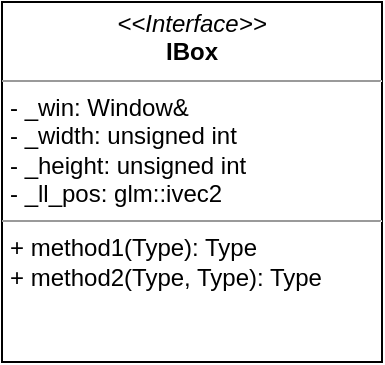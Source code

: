 <mxfile>
    <diagram id="V6q5KArzy4kLfXzIaWYd" name="Page-1">
        <mxGraphModel dx="853" dy="611" grid="1" gridSize="10" guides="1" tooltips="1" connect="1" arrows="1" fold="1" page="1" pageScale="1" pageWidth="3300" pageHeight="4681" math="0" shadow="0">
            <root>
                <mxCell id="0"/>
                <mxCell id="1" parent="0"/>
                <mxCell id="3" value="&lt;p style=&quot;margin:0px;margin-top:4px;text-align:center;&quot;&gt;&lt;i&gt;&amp;lt;&amp;lt;Interface&amp;gt;&amp;gt;&lt;/i&gt;&lt;br&gt;&lt;b&gt;IBox&lt;/b&gt;&lt;/p&gt;&lt;hr size=&quot;1&quot;&gt;&lt;p style=&quot;margin:0px;margin-left:4px;&quot;&gt;- _win: Window&amp;amp;&lt;/p&gt;&lt;p style=&quot;margin:0px;margin-left:4px;&quot;&gt;- _width: unsigned int&lt;/p&gt;&lt;p style=&quot;margin:0px;margin-left:4px;&quot;&gt;- _height: unsigned int&lt;/p&gt;&lt;p style=&quot;margin:0px;margin-left:4px;&quot;&gt;- _ll_pos: glm::ivec2&lt;/p&gt;&lt;hr size=&quot;1&quot;&gt;&lt;p style=&quot;margin:0px;margin-left:4px;&quot;&gt;+ method1(Type): Type&lt;br&gt;+ method2(Type, Type): Type&lt;/p&gt;" style="verticalAlign=top;align=left;overflow=fill;fontSize=12;fontFamily=Helvetica;html=1;" vertex="1" parent="1">
                    <mxGeometry x="150" y="90" width="190" height="180" as="geometry"/>
                </mxCell>
            </root>
        </mxGraphModel>
    </diagram>
</mxfile>